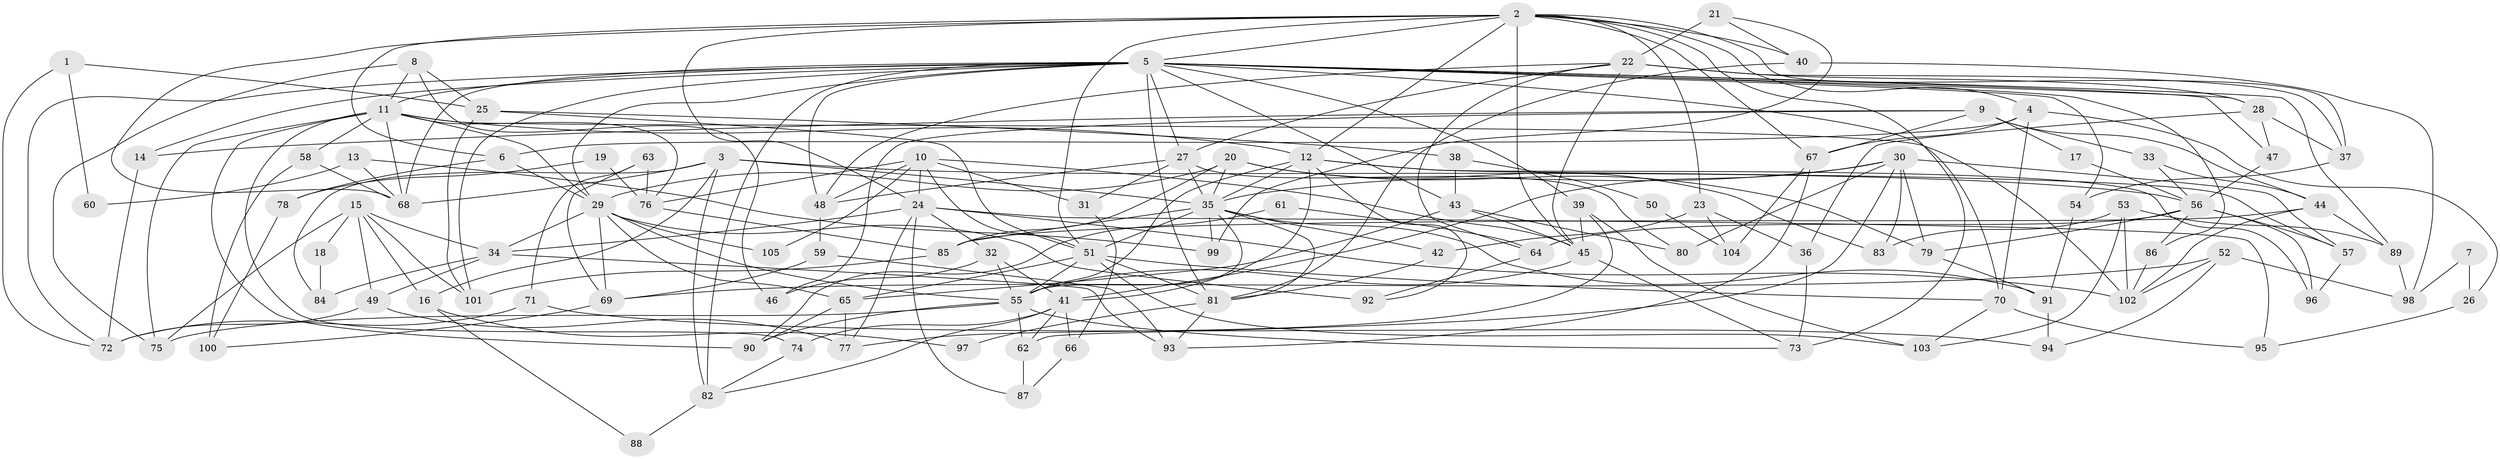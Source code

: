 // original degree distribution, {3: 0.2953020134228188, 6: 0.08053691275167785, 5: 0.19463087248322147, 8: 0.006711409395973154, 4: 0.2953020134228188, 2: 0.09395973154362416, 7: 0.03355704697986577}
// Generated by graph-tools (version 1.1) at 2025/51/03/04/25 22:51:18]
// undirected, 105 vertices, 242 edges
graph export_dot {
  node [color=gray90,style=filled];
  1;
  2;
  3;
  4;
  5;
  6;
  7;
  8;
  9;
  10;
  11;
  12;
  13;
  14;
  15;
  16;
  17;
  18;
  19;
  20;
  21;
  22;
  23;
  24;
  25;
  26;
  27;
  28;
  29;
  30;
  31;
  32;
  33;
  34;
  35;
  36;
  37;
  38;
  39;
  40;
  41;
  42;
  43;
  44;
  45;
  46;
  47;
  48;
  49;
  50;
  51;
  52;
  53;
  54;
  55;
  56;
  57;
  58;
  59;
  60;
  61;
  62;
  63;
  64;
  65;
  66;
  67;
  68;
  69;
  70;
  71;
  72;
  73;
  74;
  75;
  76;
  77;
  78;
  79;
  80;
  81;
  82;
  83;
  84;
  85;
  86;
  87;
  88;
  89;
  90;
  91;
  92;
  93;
  94;
  95;
  96;
  97;
  98;
  99;
  100;
  101;
  102;
  103;
  104;
  105;
  1 -- 25 [weight=1.0];
  1 -- 60 [weight=1.0];
  1 -- 72 [weight=1.0];
  2 -- 4 [weight=1.0];
  2 -- 5 [weight=1.0];
  2 -- 6 [weight=1.0];
  2 -- 12 [weight=1.0];
  2 -- 23 [weight=1.0];
  2 -- 24 [weight=1.0];
  2 -- 37 [weight=1.0];
  2 -- 40 [weight=1.0];
  2 -- 45 [weight=1.0];
  2 -- 51 [weight=1.0];
  2 -- 67 [weight=1.0];
  2 -- 68 [weight=1.0];
  2 -- 73 [weight=1.0];
  3 -- 16 [weight=1.0];
  3 -- 35 [weight=1.0];
  3 -- 56 [weight=1.0];
  3 -- 68 [weight=1.0];
  3 -- 82 [weight=1.0];
  3 -- 84 [weight=1.0];
  4 -- 6 [weight=1.0];
  4 -- 26 [weight=1.0];
  4 -- 67 [weight=1.0];
  4 -- 70 [weight=1.0];
  5 -- 11 [weight=1.0];
  5 -- 14 [weight=1.0];
  5 -- 27 [weight=1.0];
  5 -- 28 [weight=1.0];
  5 -- 29 [weight=3.0];
  5 -- 39 [weight=1.0];
  5 -- 43 [weight=1.0];
  5 -- 47 [weight=1.0];
  5 -- 48 [weight=1.0];
  5 -- 54 [weight=1.0];
  5 -- 68 [weight=1.0];
  5 -- 70 [weight=1.0];
  5 -- 72 [weight=1.0];
  5 -- 81 [weight=1.0];
  5 -- 82 [weight=1.0];
  5 -- 86 [weight=1.0];
  5 -- 89 [weight=1.0];
  5 -- 101 [weight=1.0];
  6 -- 29 [weight=1.0];
  6 -- 78 [weight=1.0];
  7 -- 26 [weight=1.0];
  7 -- 98 [weight=1.0];
  8 -- 11 [weight=1.0];
  8 -- 25 [weight=1.0];
  8 -- 46 [weight=1.0];
  8 -- 75 [weight=1.0];
  9 -- 14 [weight=1.0];
  9 -- 17 [weight=1.0];
  9 -- 33 [weight=1.0];
  9 -- 44 [weight=1.0];
  9 -- 46 [weight=1.0];
  9 -- 67 [weight=1.0];
  10 -- 24 [weight=1.0];
  10 -- 31 [weight=1.0];
  10 -- 45 [weight=1.0];
  10 -- 48 [weight=1.0];
  10 -- 51 [weight=1.0];
  10 -- 76 [weight=1.0];
  10 -- 105 [weight=1.0];
  11 -- 12 [weight=1.0];
  11 -- 29 [weight=1.0];
  11 -- 58 [weight=1.0];
  11 -- 68 [weight=1.0];
  11 -- 74 [weight=1.0];
  11 -- 75 [weight=1.0];
  11 -- 76 [weight=1.0];
  11 -- 90 [weight=1.0];
  11 -- 102 [weight=2.0];
  12 -- 35 [weight=1.0];
  12 -- 41 [weight=1.0];
  12 -- 55 [weight=1.0];
  12 -- 57 [weight=1.0];
  12 -- 92 [weight=1.0];
  12 -- 96 [weight=1.0];
  13 -- 60 [weight=1.0];
  13 -- 68 [weight=1.0];
  13 -- 99 [weight=1.0];
  14 -- 72 [weight=1.0];
  15 -- 16 [weight=1.0];
  15 -- 18 [weight=1.0];
  15 -- 34 [weight=1.0];
  15 -- 49 [weight=1.0];
  15 -- 75 [weight=1.0];
  15 -- 101 [weight=1.0];
  16 -- 88 [weight=1.0];
  16 -- 97 [weight=1.0];
  17 -- 56 [weight=1.0];
  18 -- 84 [weight=1.0];
  19 -- 76 [weight=1.0];
  19 -- 78 [weight=1.0];
  20 -- 29 [weight=1.0];
  20 -- 35 [weight=1.0];
  20 -- 79 [weight=1.0];
  20 -- 83 [weight=1.0];
  20 -- 85 [weight=1.0];
  21 -- 22 [weight=2.0];
  21 -- 40 [weight=1.0];
  21 -- 99 [weight=1.0];
  22 -- 27 [weight=1.0];
  22 -- 28 [weight=2.0];
  22 -- 37 [weight=1.0];
  22 -- 45 [weight=1.0];
  22 -- 48 [weight=1.0];
  22 -- 64 [weight=1.0];
  23 -- 36 [weight=1.0];
  23 -- 42 [weight=1.0];
  23 -- 104 [weight=1.0];
  24 -- 32 [weight=1.0];
  24 -- 34 [weight=1.0];
  24 -- 77 [weight=1.0];
  24 -- 87 [weight=1.0];
  24 -- 95 [weight=1.0];
  24 -- 102 [weight=1.0];
  25 -- 38 [weight=1.0];
  25 -- 51 [weight=1.0];
  25 -- 101 [weight=1.0];
  26 -- 95 [weight=1.0];
  27 -- 31 [weight=1.0];
  27 -- 35 [weight=1.0];
  27 -- 48 [weight=1.0];
  27 -- 80 [weight=1.0];
  28 -- 36 [weight=1.0];
  28 -- 37 [weight=1.0];
  28 -- 47 [weight=1.0];
  29 -- 34 [weight=1.0];
  29 -- 55 [weight=1.0];
  29 -- 65 [weight=1.0];
  29 -- 69 [weight=1.0];
  29 -- 92 [weight=2.0];
  29 -- 105 [weight=1.0];
  30 -- 35 [weight=1.0];
  30 -- 41 [weight=1.0];
  30 -- 57 [weight=2.0];
  30 -- 62 [weight=1.0];
  30 -- 79 [weight=1.0];
  30 -- 80 [weight=1.0];
  30 -- 83 [weight=1.0];
  31 -- 66 [weight=1.0];
  32 -- 41 [weight=1.0];
  32 -- 46 [weight=1.0];
  32 -- 55 [weight=1.0];
  33 -- 44 [weight=1.0];
  33 -- 56 [weight=1.0];
  34 -- 49 [weight=1.0];
  34 -- 84 [weight=1.0];
  34 -- 93 [weight=1.0];
  35 -- 42 [weight=1.0];
  35 -- 51 [weight=1.0];
  35 -- 55 [weight=1.0];
  35 -- 81 [weight=1.0];
  35 -- 85 [weight=1.0];
  35 -- 91 [weight=1.0];
  35 -- 99 [weight=1.0];
  36 -- 73 [weight=1.0];
  37 -- 54 [weight=1.0];
  38 -- 43 [weight=1.0];
  38 -- 50 [weight=1.0];
  39 -- 45 [weight=1.0];
  39 -- 77 [weight=1.0];
  39 -- 103 [weight=1.0];
  40 -- 81 [weight=1.0];
  40 -- 98 [weight=1.0];
  41 -- 62 [weight=1.0];
  41 -- 66 [weight=1.0];
  41 -- 74 [weight=1.0];
  41 -- 82 [weight=1.0];
  42 -- 81 [weight=1.0];
  43 -- 45 [weight=1.0];
  43 -- 65 [weight=1.0];
  43 -- 80 [weight=1.0];
  44 -- 85 [weight=1.0];
  44 -- 89 [weight=1.0];
  44 -- 102 [weight=1.0];
  45 -- 55 [weight=2.0];
  45 -- 73 [weight=1.0];
  47 -- 56 [weight=1.0];
  48 -- 59 [weight=1.0];
  49 -- 72 [weight=1.0];
  49 -- 77 [weight=1.0];
  50 -- 104 [weight=1.0];
  51 -- 55 [weight=1.0];
  51 -- 65 [weight=1.0];
  51 -- 70 [weight=1.0];
  51 -- 81 [weight=1.0];
  51 -- 103 [weight=1.0];
  52 -- 69 [weight=1.0];
  52 -- 94 [weight=1.0];
  52 -- 98 [weight=1.0];
  52 -- 102 [weight=1.0];
  53 -- 83 [weight=1.0];
  53 -- 89 [weight=1.0];
  53 -- 102 [weight=1.0];
  53 -- 103 [weight=1.0];
  54 -- 91 [weight=1.0];
  55 -- 62 [weight=1.0];
  55 -- 73 [weight=1.0];
  55 -- 75 [weight=1.0];
  55 -- 90 [weight=1.0];
  56 -- 57 [weight=1.0];
  56 -- 64 [weight=1.0];
  56 -- 79 [weight=1.0];
  56 -- 86 [weight=1.0];
  56 -- 96 [weight=2.0];
  57 -- 96 [weight=1.0];
  58 -- 68 [weight=1.0];
  58 -- 100 [weight=1.0];
  59 -- 69 [weight=1.0];
  59 -- 93 [weight=1.0];
  61 -- 64 [weight=1.0];
  61 -- 90 [weight=1.0];
  62 -- 87 [weight=1.0];
  63 -- 69 [weight=1.0];
  63 -- 71 [weight=1.0];
  63 -- 76 [weight=1.0];
  64 -- 92 [weight=1.0];
  65 -- 77 [weight=1.0];
  65 -- 90 [weight=1.0];
  66 -- 87 [weight=1.0];
  67 -- 93 [weight=1.0];
  67 -- 104 [weight=1.0];
  69 -- 100 [weight=1.0];
  70 -- 95 [weight=1.0];
  70 -- 103 [weight=1.0];
  71 -- 72 [weight=1.0];
  71 -- 94 [weight=1.0];
  74 -- 82 [weight=1.0];
  76 -- 85 [weight=1.0];
  78 -- 100 [weight=1.0];
  79 -- 91 [weight=1.0];
  81 -- 93 [weight=1.0];
  81 -- 97 [weight=1.0];
  82 -- 88 [weight=1.0];
  85 -- 101 [weight=1.0];
  86 -- 102 [weight=1.0];
  89 -- 98 [weight=1.0];
  91 -- 94 [weight=1.0];
}
